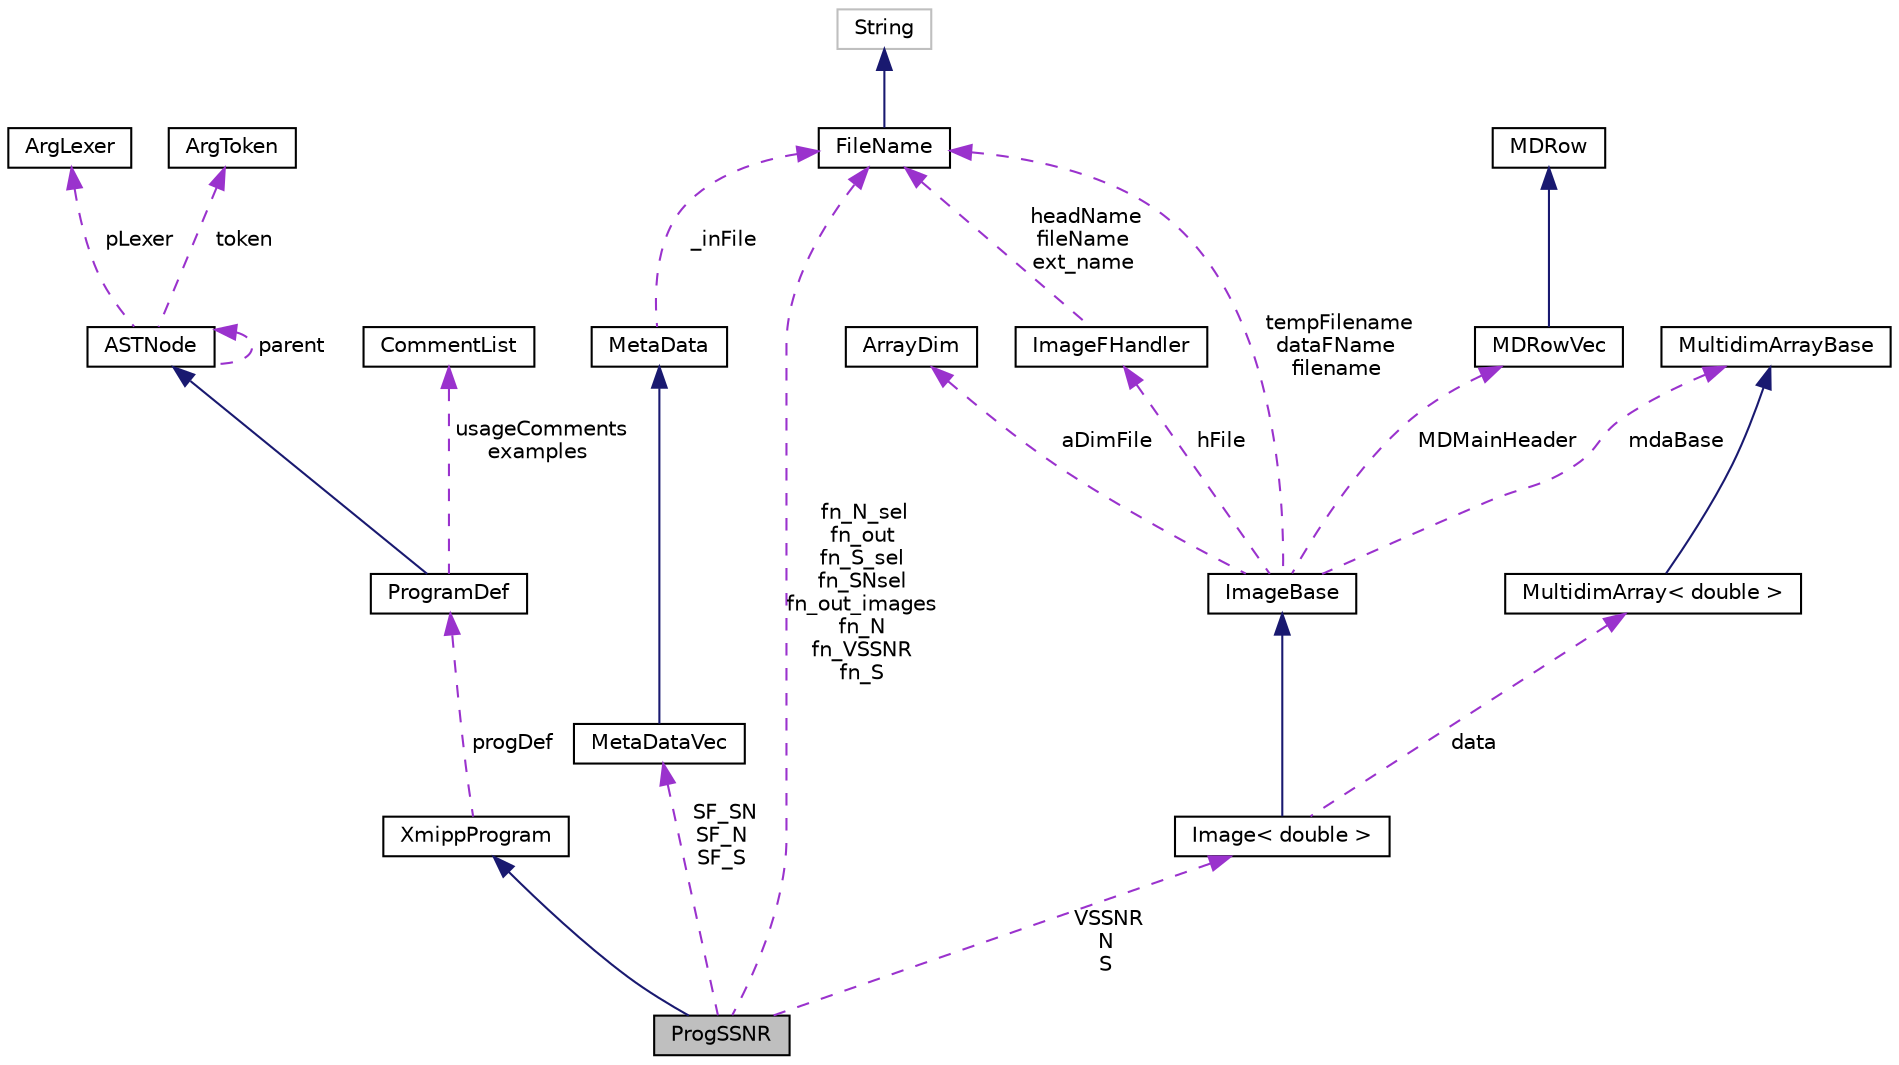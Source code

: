 digraph "ProgSSNR"
{
  edge [fontname="Helvetica",fontsize="10",labelfontname="Helvetica",labelfontsize="10"];
  node [fontname="Helvetica",fontsize="10",shape=record];
  Node2 [label="ProgSSNR",height=0.2,width=0.4,color="black", fillcolor="grey75", style="filled", fontcolor="black"];
  Node3 -> Node2 [dir="back",color="midnightblue",fontsize="10",style="solid",fontname="Helvetica"];
  Node3 [label="XmippProgram",height=0.2,width=0.4,color="black", fillcolor="white", style="filled",URL="$classXmippProgram.html"];
  Node4 -> Node3 [dir="back",color="darkorchid3",fontsize="10",style="dashed",label=" progDef" ,fontname="Helvetica"];
  Node4 [label="ProgramDef",height=0.2,width=0.4,color="black", fillcolor="white", style="filled",URL="$classProgramDef.html"];
  Node5 -> Node4 [dir="back",color="midnightblue",fontsize="10",style="solid",fontname="Helvetica"];
  Node5 [label="ASTNode",height=0.2,width=0.4,color="black", fillcolor="white", style="filled",URL="$classASTNode.html"];
  Node6 -> Node5 [dir="back",color="darkorchid3",fontsize="10",style="dashed",label=" token" ,fontname="Helvetica"];
  Node6 [label="ArgToken",height=0.2,width=0.4,color="black", fillcolor="white", style="filled",URL="$classArgToken.html"];
  Node7 -> Node5 [dir="back",color="darkorchid3",fontsize="10",style="dashed",label=" pLexer" ,fontname="Helvetica"];
  Node7 [label="ArgLexer",height=0.2,width=0.4,color="black", fillcolor="white", style="filled",URL="$classArgLexer.html"];
  Node5 -> Node5 [dir="back",color="darkorchid3",fontsize="10",style="dashed",label=" parent" ,fontname="Helvetica"];
  Node8 -> Node4 [dir="back",color="darkorchid3",fontsize="10",style="dashed",label=" usageComments\nexamples" ,fontname="Helvetica"];
  Node8 [label="CommentList",height=0.2,width=0.4,color="black", fillcolor="white", style="filled",URL="$classCommentList.html"];
  Node9 -> Node2 [dir="back",color="darkorchid3",fontsize="10",style="dashed",label=" SF_SN\nSF_N\nSF_S" ,fontname="Helvetica"];
  Node9 [label="MetaDataVec",height=0.2,width=0.4,color="black", fillcolor="white", style="filled",URL="$classMetaDataVec.html"];
  Node10 -> Node9 [dir="back",color="midnightblue",fontsize="10",style="solid",fontname="Helvetica"];
  Node10 [label="MetaData",height=0.2,width=0.4,color="black", fillcolor="white", style="filled",URL="$classMetaData.html"];
  Node11 -> Node10 [dir="back",color="darkorchid3",fontsize="10",style="dashed",label=" _inFile" ,fontname="Helvetica"];
  Node11 [label="FileName",height=0.2,width=0.4,color="black", fillcolor="white", style="filled",URL="$classFileName.html"];
  Node12 -> Node11 [dir="back",color="midnightblue",fontsize="10",style="solid",fontname="Helvetica"];
  Node12 [label="String",height=0.2,width=0.4,color="grey75", fillcolor="white", style="filled"];
  Node13 -> Node2 [dir="back",color="darkorchid3",fontsize="10",style="dashed",label=" VSSNR\nN\nS" ,fontname="Helvetica"];
  Node13 [label="Image\< double \>",height=0.2,width=0.4,color="black", fillcolor="white", style="filled",URL="$classImage.html"];
  Node14 -> Node13 [dir="back",color="midnightblue",fontsize="10",style="solid",fontname="Helvetica"];
  Node14 [label="ImageBase",height=0.2,width=0.4,color="black", fillcolor="white", style="filled",URL="$classImageBase.html",tooltip="Image base class. "];
  Node15 -> Node14 [dir="back",color="darkorchid3",fontsize="10",style="dashed",label=" mdaBase" ,fontname="Helvetica"];
  Node15 [label="MultidimArrayBase",height=0.2,width=0.4,color="black", fillcolor="white", style="filled",URL="$classMultidimArrayBase.html"];
  Node16 -> Node14 [dir="back",color="darkorchid3",fontsize="10",style="dashed",label=" MDMainHeader" ,fontname="Helvetica"];
  Node16 [label="MDRowVec",height=0.2,width=0.4,color="black", fillcolor="white", style="filled",URL="$classMDRowVec.html"];
  Node17 -> Node16 [dir="back",color="midnightblue",fontsize="10",style="solid",fontname="Helvetica"];
  Node17 [label="MDRow",height=0.2,width=0.4,color="black", fillcolor="white", style="filled",URL="$classMDRow.html"];
  Node18 -> Node14 [dir="back",color="darkorchid3",fontsize="10",style="dashed",label=" hFile" ,fontname="Helvetica"];
  Node18 [label="ImageFHandler",height=0.2,width=0.4,color="black", fillcolor="white", style="filled",URL="$structImageFHandler.html"];
  Node11 -> Node18 [dir="back",color="darkorchid3",fontsize="10",style="dashed",label=" headName\nfileName\next_name" ,fontname="Helvetica"];
  Node19 -> Node14 [dir="back",color="darkorchid3",fontsize="10",style="dashed",label=" aDimFile" ,fontname="Helvetica"];
  Node19 [label="ArrayDim",height=0.2,width=0.4,color="black", fillcolor="white", style="filled",URL="$structArrayDim.html"];
  Node11 -> Node14 [dir="back",color="darkorchid3",fontsize="10",style="dashed",label=" tempFilename\ndataFName\nfilename" ,fontname="Helvetica"];
  Node20 -> Node13 [dir="back",color="darkorchid3",fontsize="10",style="dashed",label=" data" ,fontname="Helvetica"];
  Node20 [label="MultidimArray\< double \>",height=0.2,width=0.4,color="black", fillcolor="white", style="filled",URL="$classMultidimArray.html"];
  Node15 -> Node20 [dir="back",color="midnightblue",fontsize="10",style="solid",fontname="Helvetica"];
  Node11 -> Node2 [dir="back",color="darkorchid3",fontsize="10",style="dashed",label=" fn_N_sel\nfn_out\nfn_S_sel\nfn_SNsel\nfn_out_images\nfn_N\nfn_VSSNR\nfn_S" ,fontname="Helvetica"];
}
